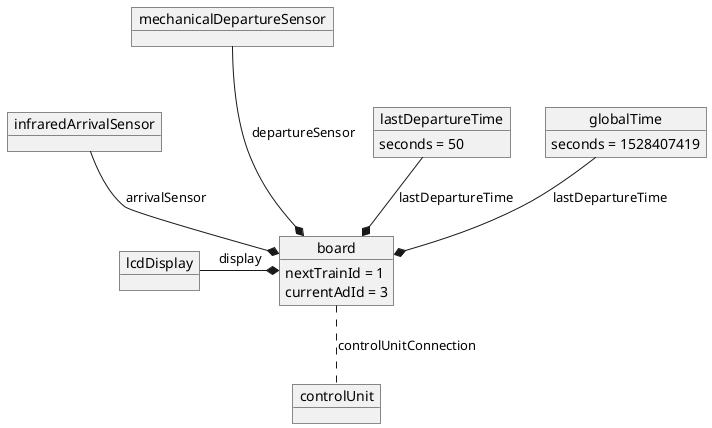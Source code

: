@startuml

object lcdDisplay

object infraredArrivalSensor
object mechanicalDepartureSensor

object lastDepartureTime {
	seconds = 50
}

object globalTime {
	seconds = 1528407419
}

object board {
	nextTrainId = 1
	currentAdId = 3
}

object controlUnit

lcdDisplay -* board : display
lastDepartureTime --* board : lastDepartureTime
globalTime --* board : lastDepartureTime
infraredArrivalSensor --* board : arrivalSensor
mechanicalDepartureSensor ---* board : departureSensor
board .. controlUnit : controlUnitConnection

@enduml